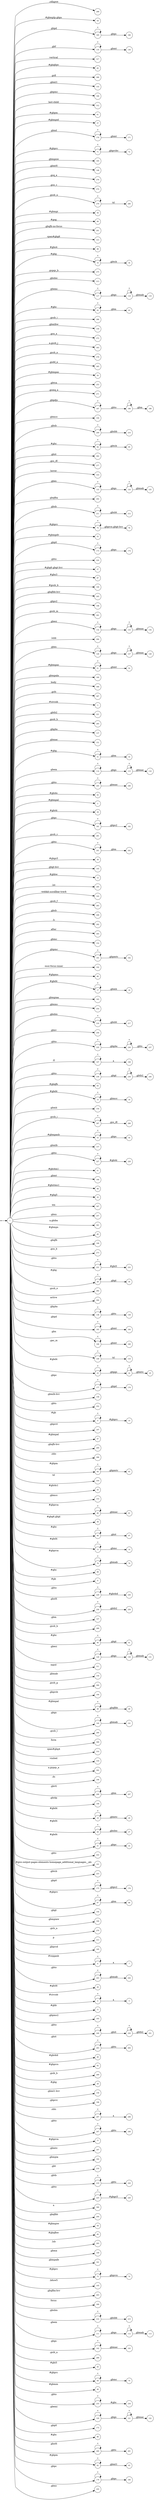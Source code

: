 digraph NFA {
  rankdir=LR;
  node [shape=circle, fontsize=10];
  __start [shape=point, label=""];
  __start -> 1;
  299 [label="299"];
  59 [label="59"];
  185 [label="185"];
  135 [label="135"];
  317 [label="317"];
  85 [label="85"];
  139 [label="139"];
  266 [label="266"];
  155 [label="155"];
  190 [label="190"];
  312 [label="312"];
  61 [label="61"];
  57 [label="57"];
  81 [label="81"];
  170 [label="170"];
  176 [label="176"];
  248 [label="248"];
  136 [label="136"];
  71 [label="71"];
  124 [label="124"];
  20 [label="20"];
  165 [label="165"];
  148 [label="148"];
  276 [label="276"];
  274 [label="274"];
  279 [label="279"];
  56 [label="56"];
  99 [label="99"];
  201 [label="201"];
  182 [label="182"];
  251 [label="251"];
  315 [label="315"];
  95 [label="95"];
  74 [label="74"];
  88 [label="88"];
  33 [label="33"];
  113 [label="113"];
  275 [label="275"];
  213 [label="213"];
  117 [label="117"];
  92 [label="92"];
  286 [label="286"];
  159 [label="159"];
  272 [label="272"];
  264 [label="264"];
  303 [label="303"];
  278 [label="278"];
  265 [label="265"];
  5 [label="5"];
  50 [label="50"];
  253 [label="253"];
  271 [label="271"];
  288 [label="288"];
  187 [label="187"];
  169 [label="169"];
  220 [label="220"];
  104 [label="104"];
  209 [label="209"];
  94 [label="94"];
  262 [label="262"];
  277 [label="277"];
  310 [label="310"];
  123 [label="123"];
  16 [label="16"];
  202 [label="202"];
  211 [label="211"];
  75 [label="75"];
  55 [label="55"];
  173 [label="173"];
  224 [label="224"];
  250 [label="250"];
  37 [label="37"];
  87 [label="87"];
  100 [label="100"];
  205 [label="205"];
  244 [label="244"];
  198 [label="198"];
  239 [label="239"];
  291 [label="291"];
  261 [label="261"];
  228 [label="228"];
  132 [label="132"];
  212 [label="212"];
  294 [label="294"];
  180 [label="180"];
  126 [label="126"];
  51 [label="51"];
  240 [label="240"];
  160 [label="160"];
  210 [label="210"];
  306 [label="306"];
  267 [label="267"];
  192 [label="192"];
  119 [label="119"];
  3 [label="3"];
  221 [label="221"];
  259 [label="259"];
  178 [label="178"];
  285 [label="285"];
  137 [label="137"];
  151 [label="151"];
  31 [label="31"];
  114 [label="114"];
  245 [label="245"];
  42 [label="42"];
  134 [label="134"];
  2 [label="2"];
  121 [label="121"];
  39 [label="39"];
  181 [label="181"];
  281 [label="281"];
  241 [label="241"];
  38 [label="38"];
  145 [label="145"];
  108 [label="108"];
  12 [label="12"];
  232 [label="232"];
  295 [label="295"];
  30 [label="30"];
  72 [label="72"];
  103 [label="103"];
  283 [label="283"];
  122 [label="122"];
  171 [label="171"];
  208 [label="208"];
  292 [label="292"];
  54 [label="54"];
  305 [label="305"];
  125 [label="125"];
  152 [label="152"];
  143 [label="143"];
  27 [label="27"];
  191 [label="191"];
  102 [label="102"];
  66 [label="66"];
  17 [label="17"];
  163 [label="163"];
  254 [label="254"];
  216 [label="216"];
  256 [label="256"];
  235 [label="235"];
  107 [label="107"];
  238 [label="238"];
  83 [label="83"];
  49 [label="49"];
  15 [label="15"];
  154 [label="154"];
  287 [label="287"];
  127 [label="127"];
  174 [label="174"];
  53 [label="53"];
  118 [label="118"];
  157 [label="157"];
  280 [label="280"];
  227 [label="227"];
  246 [label="246"];
  41 [label="41"];
  166 [label="166"];
  32 [label="32"];
  186 [label="186"];
  98 [label="98"];
  35 [label="35"];
  307 [label="307"];
  257 [label="257"];
  301 [label="301"];
  184 [label="184"];
  60 [label="60"];
  133 [label="133"];
  199 [label="199"];
  10 [label="10"];
  273 [label="273"];
  1 [label="1"];
  231 [label="231"];
  29 [label="29"];
  189 [label="189"];
  282 [label="282"];
  22 [label="22"];
  304 [label="304"];
  138 [label="138"];
  183 [label="183"];
  76 [label="76"];
  168 [label="168"];
  109 [label="109"];
  207 [label="207"];
  23 [label="23"];
  177 [label="177"];
  158 [label="158"];
  252 [label="252"];
  9 [label="9"];
  115 [label="115"];
  197 [label="197"];
  47 [label="47"];
  200 [label="200"];
  70 [label="70"];
  296 [label="296"];
  64 [label="64"];
  316 [label="316"];
  43 [label="43"];
  153 [label="153"];
  79 [label="79"];
  80 [label="80"];
  36 [label="36"];
  96 [label="96"];
  13 [label="13"];
  34 [label="34"];
  78 [label="78"];
  89 [label="89"];
  8 [label="8"];
  130 [label="130"];
  229 [label="229"];
  258 [label="258"];
  93 [label="93"];
  147 [label="147"];
  289 [label="289"];
  90 [label="90"];
  129 [label="129"];
  234 [label="234"];
  24 [label="24"];
  65 [label="65"];
  311 [label="311"];
  150 [label="150"];
  284 [label="284"];
  194 [label="194"];
  48 [label="48"];
  140 [label="140"];
  236 [label="236"];
  290 [label="290"];
  309 [label="309"];
  217 [label="217"];
  314 [label="314"];
  318 [label="318"];
  302 [label="302"];
  112 [label="112"];
  106 [label="106"];
  206 [label="206"];
  242 [label="242"];
  146 [label="146"];
  230 [label="230"];
  226 [label="226"];
  19 [label="19"];
  26 [label="26"];
  21 [label="21"];
  222 [label="222"];
  101 [label="101"];
  223 [label="223"];
  175 [label="175"];
  68 [label="68"];
  67 [label="67"];
  144 [label="144"];
  7 [label="7"];
  164 [label="164"];
  270 [label="270"];
  313 [label="313"];
  91 [label="91"];
  195 [label="195"];
  6 [label="6"];
  110 [label="110"];
  243 [label="243"];
  44 [label="44"];
  4 [label="4"];
  11 [label="11"];
  237 [label="237"];
  193 [label="193"];
  249 [label="249"];
  263 [label="263"];
  40 [label="40"];
  82 [label="82"];
  269 [label="269"];
  28 [label="28"];
  52 [label="52"];
  156 [label="156"];
  196 [label="196"];
  141 [label="141"];
  297 [label="297"];
  247 [label="247"];
  77 [label="77"];
  167 [label="167"];
  215 [label="215"];
  116 [label="116"];
  162 [label="162"];
  218 [label="218"];
  128 [label="128"];
  219 [label="219"];
  63 [label="63"];
  225 [label="225"];
  300 [label="300"];
  204 [label="204"];
  58 [label="58"];
  84 [label="84"];
  293 [label="293"];
  131 [label="131"];
  149 [label="149"];
  161 [label="161"];
  73 [label="73"];
  105 [label="105"];
  203 [label="203"];
  308 [label="308"];
  214 [label="214"];
  111 [label="111"];
  142 [label="142"];
  268 [label="268"];
  45 [label="45"];
  97 [label="97"];
  69 [label="69"];
  46 [label="46"];
  298 [label="298"];
  233 [label="233"];
  120 [label="120"];
  172 [label="172"];
  25 [label="25"];
  14 [label="14"];
  86 [label="86"];
  188 [label="188"];
  260 [label="260"];
  62 [label="62"];
  179 [label="179"];
  18 [label="18"];
  255 [label="255"];
  { node [shape=doublecircle]; 2 3 5 7 8 10 11 12 14 16 18 20 22 25 27 28 30 32 34 35 36 37 38 39 40 41 42 43 44 45 46 47 49 50 52 54 55 56 57 58 59 60 61 63 65 66 68 70 72 74 76 77 79 81 82 83 84 85 86 87 88 89 91 93 95 97 98 99 100 101 102 103 104 105 106 108 110 113 116 119 122 125 128 131 134 136 137 139 141 143 144 145 146 147 148 149 150 151 152 153 154 155 156 157 158 159 160 161 162 163 164 165 166 167 169 171 172 174 176 178 180 182 184 186 189 190 192 193 194 195 196 197 198 199 200 201 202 203 204 205 207 208 210 212 213 215 217 218 220 221 222 223 224 226 228 230 232 234 237 240 242 244 246 248 251 252 253 254 255 256 257 259 261 262 264 265 266 267 268 269 270 271 272 273 274 275 276 277 278 280 281 282 283 284 285 286 288 289 290 291 292 293 294 295 296 298 299 300 301 302 303 304 305 306 307 308 309 310 311 312 313 314 315 316 317 318 }
  1 -> 2 [label="#gbmpal"];
  1 -> 3 [label="#sivcob"];
  1 -> 4 [label="#sivcob"];
  4 -> 4 [label="*"];
  4 -> 5 [label="a"];
  1 -> 6 [label="#wqqanb"];
  6 -> 6 [label="*"];
  6 -> 7 [label="a"];
  1 -> 8 [label="#gb"];
  1 -> 9 [label="#gb"];
  9 -> 9 [label="*"];
  9 -> 10 [label="#gbprc"];
  1 -> 11 [label="#gbb"];
  1 -> 12 [label="#gbbw"];
  1 -> 13 [label="#gbd4"];
  13 -> 13 [label="*"];
  13 -> 14 [label=".gbmc"];
  1 -> 15 [label="#gbd4"];
  15 -> 15 [label="*"];
  15 -> 16 [label=".gbmcc"];
  1 -> 17 [label="#gbd4"];
  17 -> 17 [label="*"];
  17 -> 18 [label=".gbmh"];
  1 -> 19 [label="#gbd4"];
  19 -> 19 [label="*"];
  19 -> 20 [label=".gbmtc"];
  1 -> 21 [label="#gbd4"];
  21 -> 21 [label="*"];
  21 -> 22 [label=".gbpc"];
  1 -> 23 [label="#gbd4"];
  23 -> 23 [label="*"];
  23 -> 24 [label=".gbpgs"];
  24 -> 24 [label="*"];
  24 -> 25 [label=".gbmtc"];
  1 -> 26 [label="#gbd4"];
  26 -> 26 [label="*"];
  26 -> 27 [label=".gbsbic"];
  1 -> 28 [label="#gbg"];
  1 -> 29 [label="#gbg"];
  29 -> 29 [label="*"];
  29 -> 30 [label=".gbgt"];
  1 -> 31 [label="#gbg"];
  31 -> 31 [label="*"];
  31 -> 32 [label=".gbm"];
  1 -> 33 [label="#gbg"];
  33 -> 33 [label="*"];
  33 -> 34 [label=".gbtcb"];
  1 -> 35 [label="#gbg5"];
  1 -> 36 [label="#gbg6.gbgt"];
  1 -> 37 [label="#gbg6.gbgt-hvr"];
  1 -> 38 [label="#gbgs5"];
  1 -> 39 [label="#gbi4i"];
  1 -> 40 [label="#gbi4id"];
  1 -> 41 [label="#gbi4m1"];
  1 -> 42 [label="#gbi4s"];
  1 -> 43 [label="#gbi4s1"];
  1 -> 44 [label="#gbi4t"];
  1 -> 45 [label="#gbi5"];
  1 -> 46 [label="#gbmm"];
  1 -> 47 [label="#gbmpal"];
  1 -> 48 [label="#gbmpal"];
  48 -> 48 [label="*"];
  48 -> 49 [label=".gbqfbb"];
  1 -> 50 [label="#gbmpas"];
  1 -> 51 [label="#gbmpas"];
  51 -> 51 [label="*"];
  51 -> 52 [label=".gbmt"];
  1 -> 53 [label="#gbmpasb"];
  53 -> 53 [label="*"];
  53 -> 54 [label=".gbps"];
  1 -> 55 [label="#gbmpdv"];
  1 -> 56 [label="#gbmpi"];
  1 -> 57 [label="#gbmpid"];
  1 -> 58 [label="#gbmpiw"];
  1 -> 59 [label="#gbmplp.gbps"];
  1 -> 60 [label="#gbmps"];
  1 -> 61 [label="#gbpm"];
  1 -> 62 [label="#gbpm"];
  62 -> 62 [label="*"];
  62 -> 63 [label=".gbml1"];
  1 -> 64 [label="#gbpm"];
  64 -> 64 [label="*"];
  64 -> 65 [label=".gbpmtc"];
  1 -> 66 [label="#gbpms"];
  1 -> 67 [label="#gbprc"];
  67 -> 67 [label="*"];
  67 -> 68 [label=".gbm"];
  1 -> 69 [label="#gbprc"];
  69 -> 69 [label="*"];
  69 -> 70 [label=".gbmc"];
  1 -> 71 [label="#gbprc"];
  71 -> 71 [label="*"];
  71 -> 72 [label=".gbprcbc"];
  1 -> 73 [label="#gbprc"];
  73 -> 73 [label="*"];
  73 -> 74 [label=".gbprcx"];
  1 -> 75 [label="#gbprc"];
  75 -> 75 [label="*"];
  75 -> 76 [label=".gbprcx.gbgt-hvr"];
  1 -> 77 [label="#gbprca"];
  1 -> 78 [label="#gbprca"];
  78 -> 78 [label="*"];
  78 -> 79 [label=".gbmab"];
  1 -> 80 [label="#gbprca"];
  80 -> 80 [label="*"];
  80 -> 81 [label=".gbmac"];
  1 -> 82 [label="#gbprcs"];
  1 -> 83 [label="#gbqfb"];
  1 -> 84 [label="#gbqfbw"];
  1 -> 85 [label="#gbqfqw"];
  1 -> 86 [label="#gbs"];
  1 -> 87 [label="#gbx3"];
  1 -> 88 [label="#gbx4"];
  1 -> 89 [label="#gbz"];
  1 -> 90 [label="#gbz"];
  90 -> 90 [label="*"];
  90 -> 91 [label=".gbgt"];
  1 -> 92 [label="#gbz"];
  92 -> 92 [label="*"];
  92 -> 93 [label=".gbm"];
  1 -> 94 [label="#gbz"];
  94 -> 94 [label="*"];
  94 -> 95 [label=".gbtcb"];
  1 -> 96 [label="#gbz"];
  96 -> 96 [label="*"];
  96 -> 97 [label=".gbzt"];
  1 -> 98 [label="#gbztms1"];
  1 -> 99 [label="#gog"];
  1 -> 100 [label="#gssb_b"];
  1 -> 101 [label="#gws-output-pages-elements-homepage_additional_languages__als"];
  1 -> 102 [label="-moz-focus-inner"];
  1 -> 103 [label="-webkit-scrollbar-track"];
  1 -> 104 [label=".gbmcc"];
  1 -> 105 [label=".h6sw5"];
  1 -> 106 [label=".ds"];
  1 -> 107 [label=".fl"];
  107 -> 107 [label="*"];
  107 -> 108 [label="a"];
  1 -> 109 [label=".gac_m"];
  109 -> 109 [label="*"];
  109 -> 110 [label="td"];
  1 -> 111 [label=".gbem"];
  111 -> 111 [label="*"];
  111 -> 112 [label=".gbgs"];
  112 -> 112 [label="*"];
  112 -> 113 [label=".gbmab"];
  1 -> 114 [label=".gbem"];
  114 -> 114 [label="*"];
  114 -> 115 [label=".gbgs"];
  115 -> 115 [label="*"];
  115 -> 116 [label=".gbmac"];
  1 -> 117 [label=".gbemi"];
  117 -> 117 [label="*"];
  117 -> 118 [label=".gbgs"];
  118 -> 118 [label="*"];
  118 -> 119 [label=".gbmab"];
  1 -> 120 [label=".gbemi"];
  120 -> 120 [label="*"];
  120 -> 121 [label=".gbgs"];
  121 -> 121 [label="*"];
  121 -> 122 [label=".gbmac"];
  1 -> 123 [label=".gbes"];
  123 -> 123 [label="*"];
  123 -> 124 [label=".gbgs"];
  124 -> 124 [label="*"];
  124 -> 125 [label=".gbmab"];
  1 -> 126 [label=".gbes"];
  126 -> 126 [label="*"];
  126 -> 127 [label=".gbgs"];
  127 -> 127 [label="*"];
  127 -> 128 [label=".gbmac"];
  1 -> 129 [label=".gbesi"];
  129 -> 129 [label="*"];
  129 -> 130 [label=".gbgs"];
  130 -> 130 [label="*"];
  130 -> 131 [label=".gbmab"];
  1 -> 132 [label=".gbesi"];
  132 -> 132 [label="*"];
  132 -> 133 [label=".gbgs"];
  133 -> 133 [label="*"];
  133 -> 134 [label=".gbmac"];
  1 -> 135 [label=".gbf"];
  135 -> 135 [label="*"];
  135 -> 136 [label=".gbmt"];
  1 -> 137 [label=".gbg4a"];
  1 -> 138 [label=".gbg4a"];
  138 -> 138 [label="*"];
  138 -> 139 [label=".gbts"];
  1 -> 140 [label=".gbgs"];
  140 -> 140 [label="*"];
  140 -> 141 [label=".gbmab"];
  1 -> 142 [label=".gbgs"];
  142 -> 142 [label="*"];
  142 -> 143 [label=".gbmac"];
  1 -> 144 [label=".gbgt"];
  1 -> 145 [label=".gbgt-hvr"];
  1 -> 146 [label=".gbi4p"];
  1 -> 147 [label=".gbm"];
  1 -> 148 [label=".gbm0l"];
  1 -> 149 [label=".gbma"];
  1 -> 150 [label=".gbmab"];
  1 -> 151 [label=".gbmac"];
  1 -> 152 [label=".gbmc"];
  1 -> 153 [label=".gbmcc"];
  1 -> 154 [label=".gbmh"];
  1 -> 155 [label=".gbml1"];
  1 -> 156 [label=".gbml1-hvr"];
  1 -> 157 [label=".gbmlb"];
  1 -> 158 [label=".gbmlb-hvr"];
  1 -> 159 [label=".gbmlbw"];
  1 -> 160 [label=".gbmpala"];
  1 -> 161 [label=".gbmpalb"];
  1 -> 162 [label=".gbmpia"];
  1 -> 163 [label=".gbmpiaa"];
  1 -> 164 [label=".gbmpiaw"];
  1 -> 165 [label=".gbmpnw"];
  1 -> 166 [label=".gbmt"];
  1 -> 167 [label=".gbmtc"];
  1 -> 168 [label=".gbn"];
  168 -> 168 [label="*"];
  168 -> 169 [label=".gbmt"];
  1 -> 170 [label=".gbnd"];
  170 -> 170 [label="*"];
  170 -> 171 [label=".gbmt"];
  1 -> 172 [label=".gbp0"];
  1 -> 173 [label=".gbp0"];
  173 -> 173 [label="*"];
  173 -> 174 [label=".gbps"];
  1 -> 175 [label=".gbp0"];
  175 -> 175 [label="*"];
  175 -> 176 [label=".gbps2"];
  1 -> 177 [label=".gbpc"];
  177 -> 177 [label="*"];
  177 -> 178 [label=".gbpd"];
  1 -> 179 [label=".gbpc"];
  179 -> 179 [label="*"];
  179 -> 180 [label=".gbps"];
  1 -> 181 [label=".gbpc"];
  181 -> 181 [label="*"];
  181 -> 182 [label=".gbps2"];
  1 -> 183 [label=".gbpd"];
  183 -> 183 [label="*"];
  183 -> 184 [label=".gbmt"];
  1 -> 185 [label=".gbpd"];
  185 -> 185 [label="*"];
  185 -> 186 [label=".gbps"];
  1 -> 187 [label=".gbpdjs"];
  187 -> 187 [label="*"];
  187 -> 188 [label=".gbto"];
  188 -> 188 [label="*"];
  188 -> 189 [label=".gbm"];
  1 -> 190 [label=".gbpmc"];
  1 -> 191 [label=".gbpmc"];
  191 -> 191 [label="*"];
  191 -> 192 [label=".gbpmtc"];
  1 -> 193 [label=".gbpms2"];
  1 -> 194 [label=".gbprcb"];
  1 -> 195 [label=".gbprcd"];
  1 -> 196 [label=".gbprci"];
  1 -> 197 [label=".gbprct"];
  1 -> 198 [label=".gbps2"];
  1 -> 199 [label=".gbqfb"];
  1 -> 200 [label=".gbqfb-hvr"];
  1 -> 201 [label=".gbqfb-no-focus"];
  1 -> 202 [label=".gbqfba"];
  1 -> 203 [label=".gbqfba-hvr"];
  1 -> 204 [label=".gbqfbb"];
  1 -> 205 [label=".gbqfbb-hvr"];
  1 -> 206 [label=".gbrtl"];
  206 -> 206 [label="*"];
  206 -> 207 [label=".gbm"];
  1 -> 208 [label=".gbsb"];
  1 -> 209 [label=".gbsb"];
  209 -> 209 [label="*"];
  209 -> 210 [label=".gbsbb"];
  1 -> 211 [label=".gbsb"];
  211 -> 211 [label="*"];
  211 -> 212 [label=".gbsbt"];
  1 -> 213 [label=".gbsbic"];
  1 -> 214 [label=".gbsbis"];
  214 -> 214 [label="*"];
  214 -> 215 [label=".gbsbb"];
  1 -> 216 [label=".gbsbis"];
  216 -> 216 [label="*"];
  216 -> 217 [label=".gbsbt"];
  1 -> 218 [label=".gbt"];
  1 -> 219 [label=".gbtb"];
  219 -> 219 [label="*"];
  219 -> 220 [label=".gbts"];
  1 -> 221 [label=".gbtb2"];
  1 -> 222 [label=".gbtc"];
  1 -> 223 [label=".gbtcb"];
  1 -> 224 [label=".gbto"];
  1 -> 225 [label=".gbto"];
  225 -> 225 [label="*"];
  225 -> 226 [label="#gbgs5"];
  1 -> 227 [label=".gbto"];
  227 -> 227 [label="*"];
  227 -> 228 [label="#gbi4i"];
  1 -> 229 [label=".gbto"];
  229 -> 229 [label="*"];
  229 -> 230 [label="#gbi4id"];
  1 -> 231 [label=".gbto"];
  231 -> 231 [label="*"];
  231 -> 232 [label="#gbi5"];
  1 -> 233 [label=".gbto"];
  233 -> 233 [label="*"];
  233 -> 234 [label="#gbs"];
  1 -> 235 [label=".gbto"];
  235 -> 235 [label="*"];
  235 -> 236 [label=".gbg4a"];
  236 -> 236 [label="*"];
  236 -> 237 [label=".gbts"];
  1 -> 238 [label=".gbto"];
  238 -> 238 [label="*"];
  238 -> 239 [label=".gbgt"];
  239 -> 239 [label="*"];
  239 -> 240 [label=".gbtb2"];
  1 -> 241 [label=".gbto"];
  241 -> 241 [label="*"];
  241 -> 242 [label=".gbm"];
  1 -> 243 [label=".gbto"];
  243 -> 243 [label="*"];
  243 -> 244 [label=".gbmab"];
  1 -> 245 [label=".gbto"];
  245 -> 245 [label="*"];
  245 -> 246 [label=".gbmac"];
  1 -> 247 [label=".gbto"];
  247 -> 247 [label="*"];
  247 -> 248 [label=".gbts"];
  1 -> 249 [label=".gbto"];
  249 -> 249 [label="*"];
  249 -> 250 [label=".gbzt"];
  250 -> 250 [label="*"];
  250 -> 251 [label=".gbtb2"];
  1 -> 252 [label=".gbts"];
  1 -> 253 [label=".gbtsa"];
  1 -> 254 [label=".gbxms"];
  1 -> 255 [label=".gbxo"];
  1 -> 256 [label=".gbxv"];
  1 -> 257 [label=".gbxx"];
  1 -> 258 [label=".gbz0l"];
  258 -> 258 [label="*"];
  258 -> 259 [label=".gbtb2"];
  1 -> 260 [label=".gbz0l"];
  260 -> 260 [label="*"];
  260 -> 261 [label=".gbts"];
  1 -> 262 [label=".gbzt"];
  1 -> 263 [label=".gbzt"];
  263 -> 263 [label="*"];
  263 -> 264 [label=".gbts"];
  1 -> 265 [label=".gsdd_a"];
  1 -> 266 [label=".gsfi"];
  1 -> 267 [label=".gsfs"];
  1 -> 268 [label=".gsib_a"];
  1 -> 269 [label=".gsib_b"];
  1 -> 270 [label=".gsls_a"];
  1 -> 271 [label=".gsmq_a"];
  1 -> 272 [label=".gsn_a"];
  1 -> 273 [label=".gsn_b"];
  1 -> 274 [label=".gsn_c"];
  1 -> 275 [label=".gspqs_b"];
  1 -> 276 [label=".gsq_a"];
  1 -> 277 [label=".gss_ifl"];
  1 -> 278 [label=".gssb_a"];
  1 -> 279 [label=".gssb_a"];
  279 -> 279 [label="*"];
  279 -> 280 [label="td"];
  1 -> 281 [label=".gssb_c"];
  1 -> 282 [label=".gssb_e"];
  1 -> 283 [label=".gssb_f"];
  1 -> 284 [label=".gssb_g"];
  1 -> 285 [label=".gssb_h"];
  1 -> 286 [label=".gssb_i"];
  1 -> 287 [label=".gssb_i"];
  287 -> 287 [label="*"];
  287 -> 288 [label=".gss_ifl"];
  1 -> 289 [label=".gssb_k"];
  1 -> 290 [label=".gssb_l"];
  1 -> 291 [label=".gssb_m"];
  1 -> 292 [label=".h"];
  1 -> 293 [label=".lsb"];
  1 -> 294 [label=".lsbb"];
  1 -> 295 [label=".lst"];
  1 -> 296 [label=".sblc"];
  1 -> 297 [label=".sblc"];
  297 -> 297 [label="*"];
  297 -> 298 [label="a"];
  1 -> 299 [label=".z4hgwe"];
  1 -> 300 [label="a"];
  1 -> 301 [label="a.gbiba"];
  1 -> 302 [label="a.gspqs_a"];
  1 -> 303 [label="a.gssb_j"];
  1 -> 304 [label="active"];
  1 -> 305 [label="after"];
  1 -> 306 [label="body"];
  1 -> 307 [label="em"];
  1 -> 308 [label="focus"];
  1 -> 309 [label="form"];
  1 -> 310 [label="hover"];
  1 -> 311 [label="input"];
  1 -> 312 [label="last-child"];
  1 -> 313 [label="p"];
  1 -> 314 [label="span#gbg4"];
  1 -> 315 [label="span#gbg6"];
  1 -> 316 [label="td"];
  1 -> 317 [label="vertical"];
  1 -> 318 [label="visited"];
}
